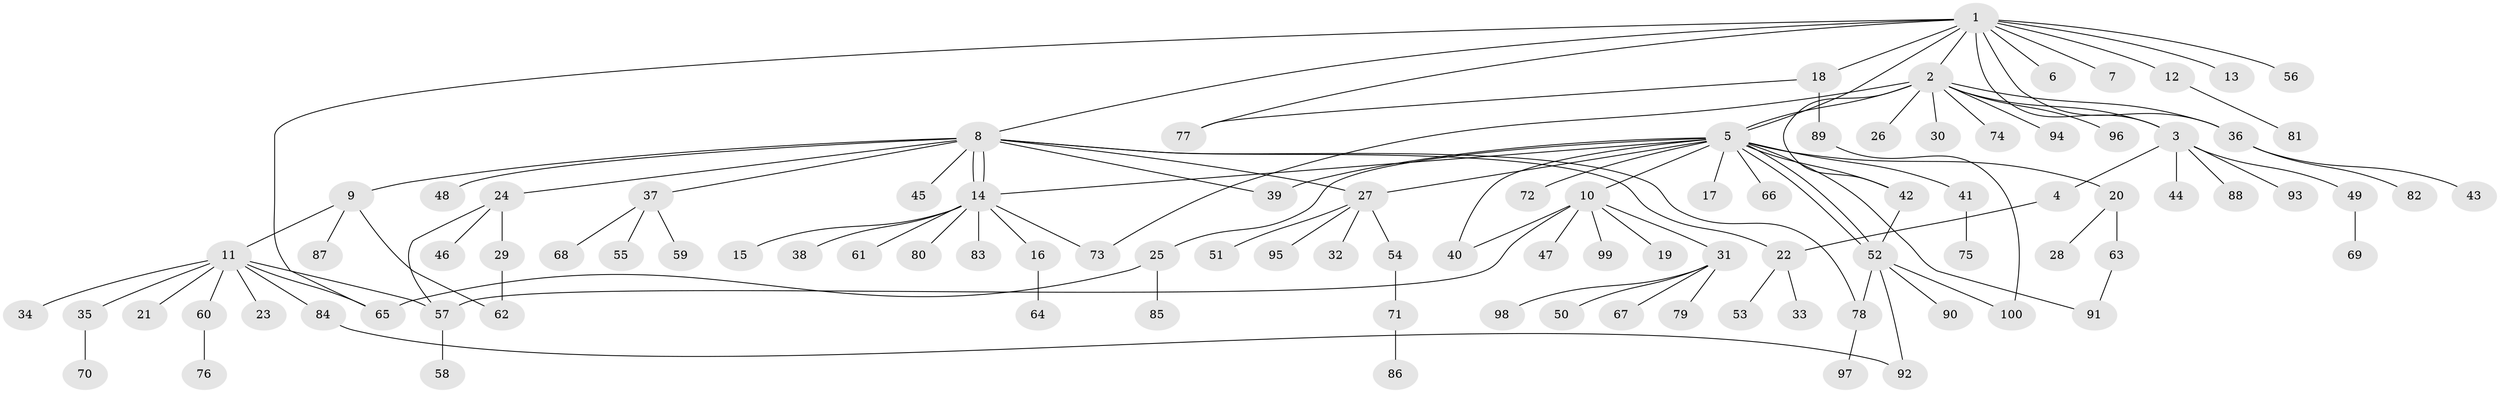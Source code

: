 // Generated by graph-tools (version 1.1) at 2025/26/03/09/25 03:26:01]
// undirected, 100 vertices, 122 edges
graph export_dot {
graph [start="1"]
  node [color=gray90,style=filled];
  1;
  2;
  3;
  4;
  5;
  6;
  7;
  8;
  9;
  10;
  11;
  12;
  13;
  14;
  15;
  16;
  17;
  18;
  19;
  20;
  21;
  22;
  23;
  24;
  25;
  26;
  27;
  28;
  29;
  30;
  31;
  32;
  33;
  34;
  35;
  36;
  37;
  38;
  39;
  40;
  41;
  42;
  43;
  44;
  45;
  46;
  47;
  48;
  49;
  50;
  51;
  52;
  53;
  54;
  55;
  56;
  57;
  58;
  59;
  60;
  61;
  62;
  63;
  64;
  65;
  66;
  67;
  68;
  69;
  70;
  71;
  72;
  73;
  74;
  75;
  76;
  77;
  78;
  79;
  80;
  81;
  82;
  83;
  84;
  85;
  86;
  87;
  88;
  89;
  90;
  91;
  92;
  93;
  94;
  95;
  96;
  97;
  98;
  99;
  100;
  1 -- 2;
  1 -- 3;
  1 -- 5;
  1 -- 6;
  1 -- 7;
  1 -- 8;
  1 -- 12;
  1 -- 13;
  1 -- 18;
  1 -- 36;
  1 -- 56;
  1 -- 65;
  1 -- 77;
  2 -- 3;
  2 -- 5;
  2 -- 26;
  2 -- 30;
  2 -- 36;
  2 -- 42;
  2 -- 73;
  2 -- 74;
  2 -- 94;
  2 -- 96;
  3 -- 4;
  3 -- 44;
  3 -- 49;
  3 -- 88;
  3 -- 93;
  4 -- 22;
  5 -- 10;
  5 -- 14;
  5 -- 17;
  5 -- 20;
  5 -- 25;
  5 -- 27;
  5 -- 39;
  5 -- 40;
  5 -- 41;
  5 -- 42;
  5 -- 52;
  5 -- 52;
  5 -- 66;
  5 -- 72;
  5 -- 91;
  8 -- 9;
  8 -- 14;
  8 -- 14;
  8 -- 22;
  8 -- 24;
  8 -- 27;
  8 -- 37;
  8 -- 39;
  8 -- 45;
  8 -- 48;
  8 -- 78;
  9 -- 11;
  9 -- 62;
  9 -- 87;
  10 -- 19;
  10 -- 31;
  10 -- 40;
  10 -- 47;
  10 -- 57;
  10 -- 99;
  11 -- 21;
  11 -- 23;
  11 -- 34;
  11 -- 35;
  11 -- 57;
  11 -- 60;
  11 -- 65;
  11 -- 84;
  12 -- 81;
  14 -- 15;
  14 -- 16;
  14 -- 38;
  14 -- 61;
  14 -- 73;
  14 -- 80;
  14 -- 83;
  16 -- 64;
  18 -- 77;
  18 -- 89;
  20 -- 28;
  20 -- 63;
  22 -- 33;
  22 -- 53;
  24 -- 29;
  24 -- 46;
  24 -- 57;
  25 -- 65;
  25 -- 85;
  27 -- 32;
  27 -- 51;
  27 -- 54;
  27 -- 95;
  29 -- 62;
  31 -- 50;
  31 -- 67;
  31 -- 79;
  31 -- 98;
  35 -- 70;
  36 -- 43;
  36 -- 82;
  37 -- 55;
  37 -- 59;
  37 -- 68;
  41 -- 75;
  42 -- 52;
  49 -- 69;
  52 -- 78;
  52 -- 90;
  52 -- 92;
  52 -- 100;
  54 -- 71;
  57 -- 58;
  60 -- 76;
  63 -- 91;
  71 -- 86;
  78 -- 97;
  84 -- 92;
  89 -- 100;
}
